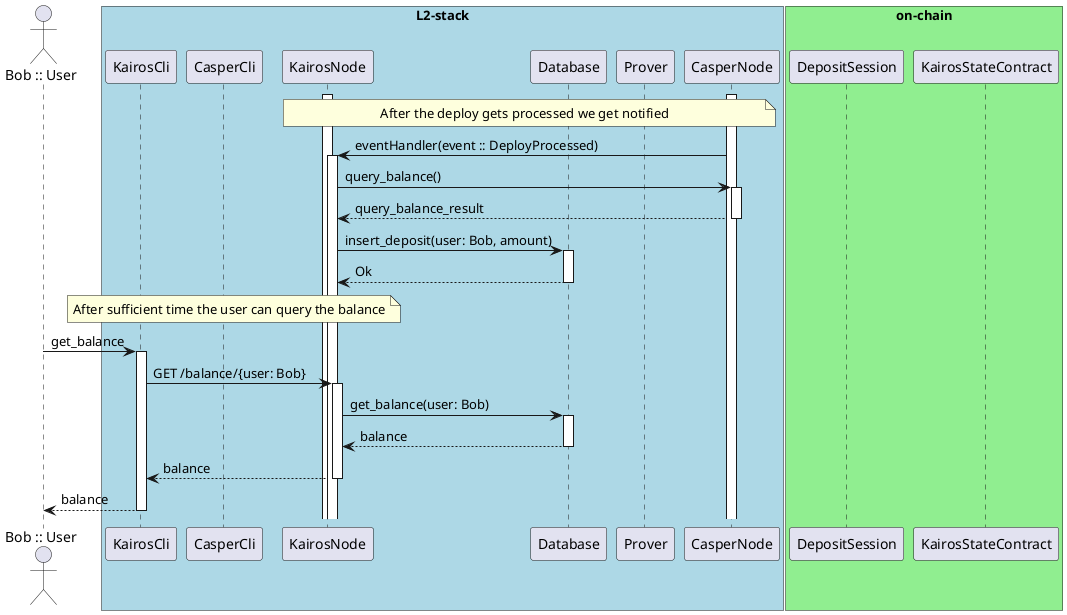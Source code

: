 @startuml
autoactivate on
actor "Bob :: User" as Bob
box "L2-stack" #LightBlue
participant KairosCli
participant CasperCli
participant KairosNode
participant Database
participant Prover
participant CasperNode
end box
box "on-chain" #LightGreen
participant DepositSession
participant KairosStateContract
end box

activate CasperNode
activate KairosNode

note over CasperNode, KairosNode
After the deploy gets processed we get notified
end note

CasperNode -> KairosNode: eventHandler(event :: DeployProcessed)
KairosNode -> CasperNode: query_balance()
CasperNode --> KairosNode: query_balance_result

KairosNode -> Database: insert_deposit(user: Bob, amount)
Database --> KairosNode: Ok

note over KairosCli, KairosNode
After sufficient time the user can query the balance
end note
Bob -> KairosCli: get_balance
KairosCli -> KairosNode: GET /balance/{user: Bob}
KairosNode -> Database: get_balance(user: Bob)
Database --> KairosNode: balance
KairosNode --> KairosCli: balance
KairosCli --> Bob: balance

@enduml
